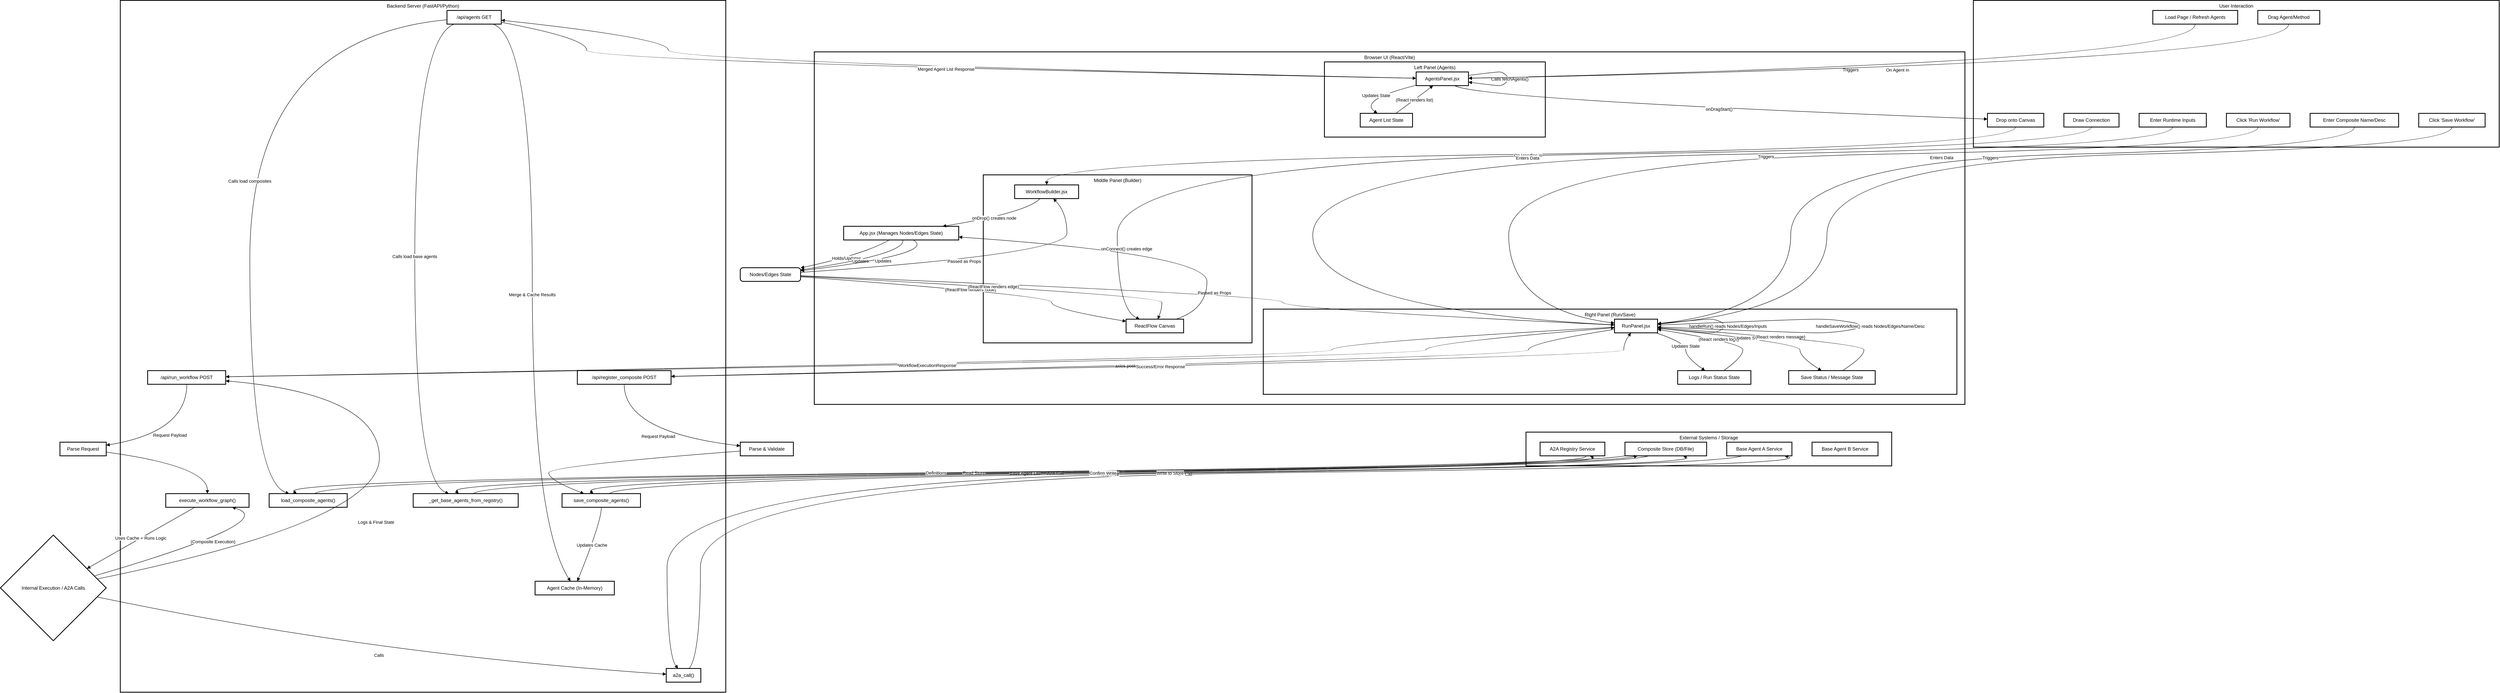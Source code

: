 <mxfile version="21.6.8" type="device">
  <diagram name="Page-1" id="aAp4TJHl25H6ZByTBbYu">
    <mxGraphModel dx="790" dy="390" grid="1" gridSize="10" guides="1" tooltips="1" connect="1" arrows="1" fold="1" page="1" pageScale="1" pageWidth="850" pageHeight="1100" math="0" shadow="0">
      <root>
        <mxCell id="0" />
        <mxCell id="1" parent="0" />
        <mxCell id="1u3SO1KcfUM9xAzt2V76-1" value="External Systems / Storage" style="whiteSpace=wrap;strokeWidth=2;verticalAlign=top;" vertex="1" parent="1">
          <mxGeometry x="3812" y="1224" width="909" height="84" as="geometry" />
        </mxCell>
        <mxCell id="1u3SO1KcfUM9xAzt2V76-2" value="A2A Registry Service" style="whiteSpace=wrap;strokeWidth=2;" vertex="1" parent="1">
          <mxGeometry x="3847" y="1249" width="161" height="34" as="geometry" />
        </mxCell>
        <mxCell id="1u3SO1KcfUM9xAzt2V76-3" value="Composite Store (DB/File)" style="whiteSpace=wrap;strokeWidth=2;" vertex="1" parent="1">
          <mxGeometry x="4058" y="1249" width="203" height="34" as="geometry" />
        </mxCell>
        <mxCell id="1u3SO1KcfUM9xAzt2V76-4" value="Base Agent A Service" style="whiteSpace=wrap;strokeWidth=2;" vertex="1" parent="1">
          <mxGeometry x="4311" y="1249" width="162" height="34" as="geometry" />
        </mxCell>
        <mxCell id="1u3SO1KcfUM9xAzt2V76-5" value="Base Agent B Service" style="whiteSpace=wrap;strokeWidth=2;" vertex="1" parent="1">
          <mxGeometry x="4523" y="1249" width="164" height="34" as="geometry" />
        </mxCell>
        <mxCell id="1u3SO1KcfUM9xAzt2V76-6" value="Backend Server (FastAPI/Python)" style="whiteSpace=wrap;strokeWidth=2;verticalAlign=top;" vertex="1" parent="1">
          <mxGeometry x="318" y="150" width="1505" height="1721" as="geometry" />
        </mxCell>
        <mxCell id="1u3SO1KcfUM9xAzt2V76-7" value="/api/agents GET" style="whiteSpace=wrap;strokeWidth=2;" vertex="1" parent="1">
          <mxGeometry x="1130" y="175" width="135" height="34" as="geometry" />
        </mxCell>
        <mxCell id="1u3SO1KcfUM9xAzt2V76-8" value="/api/run_workflow POST" style="whiteSpace=wrap;strokeWidth=2;" vertex="1" parent="1">
          <mxGeometry x="386" y="1071" width="194" height="34" as="geometry" />
        </mxCell>
        <mxCell id="1u3SO1KcfUM9xAzt2V76-9" value="/api/register_composite POST" style="whiteSpace=wrap;strokeWidth=2;" vertex="1" parent="1">
          <mxGeometry x="1454" y="1071" width="233" height="34" as="geometry" />
        </mxCell>
        <mxCell id="1u3SO1KcfUM9xAzt2V76-10" value="execute_workflow_graph()" style="whiteSpace=wrap;strokeWidth=2;" vertex="1" parent="1">
          <mxGeometry x="431" y="1377" width="207" height="34" as="geometry" />
        </mxCell>
        <mxCell id="1u3SO1KcfUM9xAzt2V76-11" value="load_composite_agents()" style="whiteSpace=wrap;strokeWidth=2;" vertex="1" parent="1">
          <mxGeometry x="688" y="1377" width="194" height="34" as="geometry" />
        </mxCell>
        <mxCell id="1u3SO1KcfUM9xAzt2V76-12" value="save_composite_agents()" style="whiteSpace=wrap;strokeWidth=2;" vertex="1" parent="1">
          <mxGeometry x="1416" y="1377" width="195" height="34" as="geometry" />
        </mxCell>
        <mxCell id="1u3SO1KcfUM9xAzt2V76-13" value="_get_base_agents_from_registry()" style="whiteSpace=wrap;strokeWidth=2;" vertex="1" parent="1">
          <mxGeometry x="1046" y="1377" width="261" height="34" as="geometry" />
        </mxCell>
        <mxCell id="1u3SO1KcfUM9xAzt2V76-14" value="a2a_call()" style="whiteSpace=wrap;strokeWidth=2;" vertex="1" parent="1">
          <mxGeometry x="1675" y="1812" width="86" height="34" as="geometry" />
        </mxCell>
        <mxCell id="1u3SO1KcfUM9xAzt2V76-15" value="Agent Cache (In-Memory)" style="whiteSpace=wrap;strokeWidth=2;" vertex="1" parent="1">
          <mxGeometry x="1349" y="1595" width="197" height="34" as="geometry" />
        </mxCell>
        <mxCell id="1u3SO1KcfUM9xAzt2V76-16" value="Browser UI (React/Vite)" style="whiteSpace=wrap;strokeWidth=2;verticalAlign=top;" vertex="1" parent="1">
          <mxGeometry x="2043" y="278" width="2860" height="877" as="geometry" />
        </mxCell>
        <mxCell id="1u3SO1KcfUM9xAzt2V76-17" value="Left Panel (Agents)" style="whiteSpace=wrap;strokeWidth=2;verticalAlign=top;" vertex="1" parent="1">
          <mxGeometry x="3311" y="303" width="549" height="187" as="geometry" />
        </mxCell>
        <mxCell id="1u3SO1KcfUM9xAzt2V76-18" value="Middle Panel (Builder)" style="whiteSpace=wrap;strokeWidth=2;verticalAlign=top;" vertex="1" parent="1">
          <mxGeometry x="2463" y="584" width="668" height="418" as="geometry" />
        </mxCell>
        <mxCell id="1u3SO1KcfUM9xAzt2V76-19" value="Right Panel (Run/Save)" style="whiteSpace=wrap;strokeWidth=2;verticalAlign=top;" vertex="1" parent="1">
          <mxGeometry x="3159" y="918" width="1724" height="212" as="geometry" />
        </mxCell>
        <mxCell id="1u3SO1KcfUM9xAzt2V76-20" value="App.jsx (Manages Nodes/Edges State)" style="whiteSpace=wrap;strokeWidth=2;" vertex="1" parent="1">
          <mxGeometry x="2116" y="712" width="286" height="34" as="geometry" />
        </mxCell>
        <mxCell id="1u3SO1KcfUM9xAzt2V76-21" value="RunPanel.jsx" style="whiteSpace=wrap;strokeWidth=2;" vertex="1" parent="1">
          <mxGeometry x="4032" y="943" width="107" height="34" as="geometry" />
        </mxCell>
        <mxCell id="1u3SO1KcfUM9xAzt2V76-22" value="Logs / Run Status State" style="whiteSpace=wrap;strokeWidth=2;" vertex="1" parent="1">
          <mxGeometry x="4189" y="1071" width="182" height="34" as="geometry" />
        </mxCell>
        <mxCell id="1u3SO1KcfUM9xAzt2V76-23" value="Save Status / Message State" style="whiteSpace=wrap;strokeWidth=2;" vertex="1" parent="1">
          <mxGeometry x="4465" y="1071" width="215" height="34" as="geometry" />
        </mxCell>
        <mxCell id="1u3SO1KcfUM9xAzt2V76-24" value="WorkflowBuilder.jsx" style="whiteSpace=wrap;strokeWidth=2;" vertex="1" parent="1">
          <mxGeometry x="2541" y="609" width="159" height="34" as="geometry" />
        </mxCell>
        <mxCell id="1u3SO1KcfUM9xAzt2V76-25" value="ReactFlow Canvas" style="whiteSpace=wrap;strokeWidth=2;" vertex="1" parent="1">
          <mxGeometry x="2818" y="943" width="143" height="34" as="geometry" />
        </mxCell>
        <mxCell id="1u3SO1KcfUM9xAzt2V76-26" value="AgentsPanel.jsx" style="whiteSpace=wrap;strokeWidth=2;" vertex="1" parent="1">
          <mxGeometry x="3539" y="328" width="130" height="34" as="geometry" />
        </mxCell>
        <mxCell id="1u3SO1KcfUM9xAzt2V76-27" value="Agent List State" style="whiteSpace=wrap;strokeWidth=2;" vertex="1" parent="1">
          <mxGeometry x="3400" y="431" width="130" height="34" as="geometry" />
        </mxCell>
        <mxCell id="1u3SO1KcfUM9xAzt2V76-28" value="User Interaction" style="whiteSpace=wrap;strokeWidth=2;verticalAlign=top;" vertex="1" parent="1">
          <mxGeometry x="4924" y="150" width="1307" height="365" as="geometry" />
        </mxCell>
        <mxCell id="1u3SO1KcfUM9xAzt2V76-29" value="Load Page / Refresh Agents" style="whiteSpace=wrap;strokeWidth=2;" vertex="1" parent="1">
          <mxGeometry x="5370" y="175" width="211" height="34" as="geometry" />
        </mxCell>
        <mxCell id="1u3SO1KcfUM9xAzt2V76-30" value="Drag Agent/Method" style="whiteSpace=wrap;strokeWidth=2;" vertex="1" parent="1">
          <mxGeometry x="5631" y="175" width="154" height="34" as="geometry" />
        </mxCell>
        <mxCell id="1u3SO1KcfUM9xAzt2V76-31" value="Drop onto Canvas" style="whiteSpace=wrap;strokeWidth=2;" vertex="1" parent="1">
          <mxGeometry x="4959" y="431" width="140" height="34" as="geometry" />
        </mxCell>
        <mxCell id="1u3SO1KcfUM9xAzt2V76-32" value="Draw Connection" style="whiteSpace=wrap;strokeWidth=2;" vertex="1" parent="1">
          <mxGeometry x="5149" y="431" width="137" height="34" as="geometry" />
        </mxCell>
        <mxCell id="1u3SO1KcfUM9xAzt2V76-33" value="Enter Runtime Inputs" style="whiteSpace=wrap;strokeWidth=2;" vertex="1" parent="1">
          <mxGeometry x="5336" y="431" width="167" height="34" as="geometry" />
        </mxCell>
        <mxCell id="1u3SO1KcfUM9xAzt2V76-34" value="Click &#39;Run Workflow&#39;" style="whiteSpace=wrap;strokeWidth=2;" vertex="1" parent="1">
          <mxGeometry x="5553" y="431" width="158" height="34" as="geometry" />
        </mxCell>
        <mxCell id="1u3SO1KcfUM9xAzt2V76-35" value="Enter Composite Name/Desc" style="whiteSpace=wrap;strokeWidth=2;" vertex="1" parent="1">
          <mxGeometry x="5761" y="431" width="220" height="34" as="geometry" />
        </mxCell>
        <mxCell id="1u3SO1KcfUM9xAzt2V76-36" value="Click &#39;Save Workflow&#39;" style="whiteSpace=wrap;strokeWidth=2;" vertex="1" parent="1">
          <mxGeometry x="6031" y="431" width="165" height="34" as="geometry" />
        </mxCell>
        <mxCell id="1u3SO1KcfUM9xAzt2V76-37" value="Nodes/Edges State" style="rounded=1;absoluteArcSize=1;arcSize=14;whiteSpace=wrap;strokeWidth=2;" vertex="1" parent="1">
          <mxGeometry x="1859" y="815" width="150" height="34" as="geometry" />
        </mxCell>
        <mxCell id="1u3SO1KcfUM9xAzt2V76-38" value="Parse Request" style="whiteSpace=wrap;strokeWidth=2;" vertex="1" parent="1">
          <mxGeometry x="168" y="1249" width="115" height="34" as="geometry" />
        </mxCell>
        <mxCell id="1u3SO1KcfUM9xAzt2V76-39" value="Internal Execution / A2A Calls" style="rhombus;strokeWidth=2;whiteSpace=wrap;" vertex="1" parent="1">
          <mxGeometry x="20" y="1480" width="263" height="263" as="geometry" />
        </mxCell>
        <mxCell id="1u3SO1KcfUM9xAzt2V76-40" value="Parse &amp; Validate" style="whiteSpace=wrap;strokeWidth=2;" vertex="1" parent="1">
          <mxGeometry x="1859" y="1249" width="132" height="34" as="geometry" />
        </mxCell>
        <mxCell id="1u3SO1KcfUM9xAzt2V76-41" value="Holds/Updates" style="curved=1;startArrow=none;endArrow=block;exitX=0.396;exitY=1;entryX=0.995;entryY=0.018;rounded=0;" edge="1" parent="1" source="1u3SO1KcfUM9xAzt2V76-20" target="1u3SO1KcfUM9xAzt2V76-37">
          <mxGeometry relative="1" as="geometry">
            <Array as="points">
              <mxPoint x="2169" y="781" />
            </Array>
          </mxGeometry>
        </mxCell>
        <mxCell id="1u3SO1KcfUM9xAzt2V76-42" value="Passed as Props" style="curved=1;startArrow=none;endArrow=block;exitX=0.995;exitY=0.346;entryX=0.605;entryY=1;rounded=0;" edge="1" parent="1" source="1u3SO1KcfUM9xAzt2V76-37" target="1u3SO1KcfUM9xAzt2V76-24">
          <mxGeometry relative="1" as="geometry">
            <Array as="points">
              <mxPoint x="2671" y="781" />
              <mxPoint x="2671" y="678" />
            </Array>
          </mxGeometry>
        </mxCell>
        <mxCell id="1u3SO1KcfUM9xAzt2V76-43" value="Passed as Props" style="curved=1;startArrow=none;endArrow=block;exitX=0.995;exitY=0.589;entryX=-0.005;entryY=0.425;rounded=0;" edge="1" parent="1" source="1u3SO1KcfUM9xAzt2V76-37" target="1u3SO1KcfUM9xAzt2V76-21">
          <mxGeometry relative="1" as="geometry">
            <Array as="points">
              <mxPoint x="3207" y="884" />
              <mxPoint x="3207" y="918" />
            </Array>
          </mxGeometry>
        </mxCell>
        <mxCell id="1u3SO1KcfUM9xAzt2V76-44" value="Triggers" style="curved=1;startArrow=none;endArrow=block;exitX=0.499;exitY=1;entryX=0.997;entryY=0.457;rounded=0;" edge="1" parent="1" source="1u3SO1KcfUM9xAzt2V76-29" target="1u3SO1KcfUM9xAzt2V76-26">
          <mxGeometry relative="1" as="geometry">
            <Array as="points">
              <mxPoint x="5475" y="303" />
            </Array>
          </mxGeometry>
        </mxCell>
        <mxCell id="1u3SO1KcfUM9xAzt2V76-45" value="Calls fetchAgents()" style="curved=1;startArrow=none;endArrow=block;exitX=0.997;exitY=0.257;entryX=0.997;entryY=0.743;rounded=0;" edge="1" parent="1" source="1u3SO1KcfUM9xAzt2V76-26" target="1u3SO1KcfUM9xAzt2V76-26">
          <mxGeometry relative="1" as="geometry">
            <Array as="points">
              <mxPoint x="3737" y="328" />
              <mxPoint x="3754" y="328" />
              <mxPoint x="3772" y="345" />
              <mxPoint x="3754" y="362" />
              <mxPoint x="3737" y="362" />
            </Array>
          </mxGeometry>
        </mxCell>
        <mxCell id="1u3SO1KcfUM9xAzt2V76-46" value="axios.get(&#39;/api/agents&#39;)" style="curved=1;startArrow=none;endArrow=block;exitX=-0.001;exitY=0.458;entryX=0.994;entryY=0.711;rounded=0;" edge="1" parent="1" source="1u3SO1KcfUM9xAzt2V76-26" target="1u3SO1KcfUM9xAzt2V76-7">
          <mxGeometry relative="1" as="geometry">
            <Array as="points">
              <mxPoint x="1680" y="303" />
              <mxPoint x="1680" y="244" />
            </Array>
          </mxGeometry>
        </mxCell>
        <mxCell id="1u3SO1KcfUM9xAzt2V76-47" value="Calls load base agents" style="curved=1;startArrow=none;endArrow=block;exitX=0.136;exitY=1;entryX=0.339;entryY=0;rounded=0;" edge="1" parent="1" source="1u3SO1KcfUM9xAzt2V76-7" target="1u3SO1KcfUM9xAzt2V76-13">
          <mxGeometry relative="1" as="geometry">
            <Array as="points">
              <mxPoint x="1050" y="244" />
              <mxPoint x="1050" y="1343" />
            </Array>
          </mxGeometry>
        </mxCell>
        <mxCell id="1u3SO1KcfUM9xAzt2V76-48" value="A2A Call" style="curved=1;startArrow=none;endArrow=block;exitX=0.572;exitY=0;entryX=0.768;entryY=1;rounded=0;" edge="1" parent="1" source="1u3SO1KcfUM9xAzt2V76-13" target="1u3SO1KcfUM9xAzt2V76-2">
          <mxGeometry relative="1" as="geometry">
            <Array as="points">
              <mxPoint x="1234" y="1343" />
              <mxPoint x="4034" y="1308" />
            </Array>
          </mxGeometry>
        </mxCell>
        <mxCell id="1u3SO1KcfUM9xAzt2V76-49" value="Base Agent List" style="curved=1;startArrow=none;endArrow=block;exitX=0.698;exitY=1;entryX=0.433;entryY=0;rounded=0;" edge="1" parent="1" source="1u3SO1KcfUM9xAzt2V76-2" target="1u3SO1KcfUM9xAzt2V76-13">
          <mxGeometry relative="1" as="geometry">
            <Array as="points">
              <mxPoint x="4006" y="1308" />
              <mxPoint x="1124" y="1343" />
            </Array>
          </mxGeometry>
        </mxCell>
        <mxCell id="1u3SO1KcfUM9xAzt2V76-50" value="Calls load composites" style="curved=1;startArrow=none;endArrow=block;exitX=-0.003;exitY=0.683;entryX=0.255;entryY=0;rounded=0;" edge="1" parent="1" source="1u3SO1KcfUM9xAzt2V76-7" target="1u3SO1KcfUM9xAzt2V76-11">
          <mxGeometry relative="1" as="geometry">
            <Array as="points">
              <mxPoint x="640" y="244" />
              <mxPoint x="640" y="1343" />
            </Array>
          </mxGeometry>
        </mxCell>
        <mxCell id="1u3SO1KcfUM9xAzt2V76-51" value="Read Store" style="curved=1;startArrow=none;endArrow=block;exitX=0.584;exitY=0;entryX=0.154;entryY=1;rounded=0;" edge="1" parent="1" source="1u3SO1KcfUM9xAzt2V76-11" target="1u3SO1KcfUM9xAzt2V76-3">
          <mxGeometry relative="1" as="geometry">
            <Array as="points">
              <mxPoint x="834" y="1343" />
              <mxPoint x="3986" y="1308" />
            </Array>
          </mxGeometry>
        </mxCell>
        <mxCell id="1u3SO1KcfUM9xAzt2V76-52" value="Definitions" style="curved=1;startArrow=none;endArrow=block;exitX=0.002;exitY=1;entryX=0.355;entryY=0;rounded=0;" edge="1" parent="1" source="1u3SO1KcfUM9xAzt2V76-3" target="1u3SO1KcfUM9xAzt2V76-11">
          <mxGeometry relative="1" as="geometry">
            <Array as="points">
              <mxPoint x="3910" y="1308" />
              <mxPoint x="699" y="1343" />
            </Array>
          </mxGeometry>
        </mxCell>
        <mxCell id="1u3SO1KcfUM9xAzt2V76-53" value="Merge &amp; Cache Results" style="curved=1;startArrow=none;endArrow=block;exitX=0.849;exitY=1;entryX=0.445;entryY=-0.013;rounded=0;" edge="1" parent="1" source="1u3SO1KcfUM9xAzt2V76-7" target="1u3SO1KcfUM9xAzt2V76-15">
          <mxGeometry relative="1" as="geometry">
            <Array as="points">
              <mxPoint x="1342" y="244" />
              <mxPoint x="1342" y="1446" />
            </Array>
          </mxGeometry>
        </mxCell>
        <mxCell id="1u3SO1KcfUM9xAzt2V76-54" value="Merged Agent List Response" style="curved=1;startArrow=none;endArrow=block;exitX=0.994;exitY=0.864;entryX=-0.001;entryY=0.462;rounded=0;" edge="1" parent="1" source="1u3SO1KcfUM9xAzt2V76-7" target="1u3SO1KcfUM9xAzt2V76-26">
          <mxGeometry relative="1" as="geometry">
            <Array as="points">
              <mxPoint x="1477" y="244" />
              <mxPoint x="1477" y="303" />
            </Array>
          </mxGeometry>
        </mxCell>
        <mxCell id="1u3SO1KcfUM9xAzt2V76-55" value="Updates State" style="curved=1;startArrow=none;endArrow=block;exitX=-0.001;exitY=0.973;entryX=0.327;entryY=0;rounded=0;" edge="1" parent="1" source="1u3SO1KcfUM9xAzt2V76-26" target="1u3SO1KcfUM9xAzt2V76-27">
          <mxGeometry relative="1" as="geometry">
            <Array as="points">
              <mxPoint x="3396" y="397" />
            </Array>
          </mxGeometry>
        </mxCell>
        <mxCell id="1u3SO1KcfUM9xAzt2V76-56" value="(React renders list)" style="curved=1;startArrow=none;endArrow=block;exitX=0.681;exitY=0;entryX=0.324;entryY=1;rounded=0;" edge="1" parent="1" source="1u3SO1KcfUM9xAzt2V76-27" target="1u3SO1KcfUM9xAzt2V76-26">
          <mxGeometry relative="1" as="geometry">
            <Array as="points">
              <mxPoint x="3535" y="397" />
            </Array>
          </mxGeometry>
        </mxCell>
        <mxCell id="1u3SO1KcfUM9xAzt2V76-57" value="On Agent in" style="curved=1;startArrow=none;endArrow=block;exitX=0.497;exitY=1;entryX=0.997;entryY=0.462;rounded=0;" edge="1" parent="1" source="1u3SO1KcfUM9xAzt2V76-30" target="1u3SO1KcfUM9xAzt2V76-26">
          <mxGeometry relative="1" as="geometry">
            <Array as="points">
              <mxPoint x="5708" y="303" />
            </Array>
          </mxGeometry>
        </mxCell>
        <mxCell id="1u3SO1KcfUM9xAzt2V76-58" value="onDragStart()" style="curved=1;startArrow=none;endArrow=block;exitX=0.736;exitY=1;entryX=-0.003;entryY=0.42;rounded=0;" edge="1" parent="1" source="1u3SO1KcfUM9xAzt2V76-26" target="1u3SO1KcfUM9xAzt2V76-31">
          <mxGeometry relative="1" as="geometry">
            <Array as="points">
              <mxPoint x="3698" y="397" />
            </Array>
          </mxGeometry>
        </mxCell>
        <mxCell id="1u3SO1KcfUM9xAzt2V76-59" value="Onto" style="curved=1;startArrow=none;endArrow=block;exitX=0.498;exitY=1;entryX=0.501;entryY=0;rounded=0;" edge="1" parent="1" source="1u3SO1KcfUM9xAzt2V76-31" target="1u3SO1KcfUM9xAzt2V76-24">
          <mxGeometry relative="1" as="geometry">
            <Array as="points">
              <mxPoint x="5029" y="515" />
              <mxPoint x="2621" y="550" />
            </Array>
          </mxGeometry>
        </mxCell>
        <mxCell id="1u3SO1KcfUM9xAzt2V76-60" value="onDrop() creates node" style="curved=1;startArrow=none;endArrow=block;exitX=0.397;exitY=1;entryX=0.86;entryY=0;rounded=0;" edge="1" parent="1" source="1u3SO1KcfUM9xAzt2V76-24" target="1u3SO1KcfUM9xAzt2V76-20">
          <mxGeometry relative="1" as="geometry">
            <Array as="points">
              <mxPoint x="2571" y="678" />
            </Array>
          </mxGeometry>
        </mxCell>
        <mxCell id="1u3SO1KcfUM9xAzt2V76-61" value="Updates" style="curved=1;startArrow=none;endArrow=block;exitX=0.514;exitY=1;entryX=0.995;entryY=0.164;rounded=0;" edge="1" parent="1" source="1u3SO1KcfUM9xAzt2V76-20" target="1u3SO1KcfUM9xAzt2V76-37">
          <mxGeometry relative="1" as="geometry">
            <Array as="points">
              <mxPoint x="2271" y="781" />
            </Array>
          </mxGeometry>
        </mxCell>
        <mxCell id="1u3SO1KcfUM9xAzt2V76-62" value="(ReactFlow renders node)" style="curved=1;startArrow=none;endArrow=block;exitX=0.995;exitY=0.662;entryX=-0.001;entryY=0.155;rounded=0;" edge="1" parent="1" source="1u3SO1KcfUM9xAzt2V76-37" target="1u3SO1KcfUM9xAzt2V76-25">
          <mxGeometry relative="1" as="geometry">
            <Array as="points">
              <mxPoint x="2633" y="884" />
              <mxPoint x="2633" y="918" />
            </Array>
          </mxGeometry>
        </mxCell>
        <mxCell id="1u3SO1KcfUM9xAzt2V76-63" value="On Handles in" style="curved=1;startArrow=none;endArrow=block;exitX=0.499;exitY=1;entryX=0.235;entryY=0;rounded=0;" edge="1" parent="1" source="1u3SO1KcfUM9xAzt2V76-32" target="1u3SO1KcfUM9xAzt2V76-25">
          <mxGeometry relative="1" as="geometry">
            <Array as="points">
              <mxPoint x="5217" y="515" />
              <mxPoint x="2796" y="550" />
              <mxPoint x="2796" y="918" />
            </Array>
          </mxGeometry>
        </mxCell>
        <mxCell id="1u3SO1KcfUM9xAzt2V76-64" value="onConnect() creates edge" style="curved=1;startArrow=none;endArrow=block;exitX=0.867;exitY=0;entryX=1.0;entryY=0.784;rounded=0;" edge="1" parent="1" source="1u3SO1KcfUM9xAzt2V76-25" target="1u3SO1KcfUM9xAzt2V76-20">
          <mxGeometry relative="1" as="geometry">
            <Array as="points">
              <mxPoint x="3019" y="918" />
              <mxPoint x="3019" y="781" />
            </Array>
          </mxGeometry>
        </mxCell>
        <mxCell id="1u3SO1KcfUM9xAzt2V76-65" value="Updates" style="curved=1;startArrow=none;endArrow=block;exitX=0.605;exitY=1;entryX=0.995;entryY=0.228;rounded=0;" edge="1" parent="1" source="1u3SO1KcfUM9xAzt2V76-20" target="1u3SO1KcfUM9xAzt2V76-37">
          <mxGeometry relative="1" as="geometry">
            <Array as="points">
              <mxPoint x="2350" y="781" />
            </Array>
          </mxGeometry>
        </mxCell>
        <mxCell id="1u3SO1KcfUM9xAzt2V76-66" value="(ReactFlow renders edge)" style="curved=1;startArrow=none;endArrow=block;exitX=0.995;exitY=0.616;entryX=0.551;entryY=0;rounded=0;" edge="1" parent="1" source="1u3SO1KcfUM9xAzt2V76-37" target="1u3SO1KcfUM9xAzt2V76-25">
          <mxGeometry relative="1" as="geometry">
            <Array as="points">
              <mxPoint x="2907" y="884" />
              <mxPoint x="2907" y="918" />
            </Array>
          </mxGeometry>
        </mxCell>
        <mxCell id="1u3SO1KcfUM9xAzt2V76-67" value="Enters Data" style="curved=1;startArrow=none;endArrow=block;exitX=0.498;exitY=1;entryX=-0.005;entryY=0.417;rounded=0;" edge="1" parent="1" source="1u3SO1KcfUM9xAzt2V76-33" target="1u3SO1KcfUM9xAzt2V76-21">
          <mxGeometry relative="1" as="geometry">
            <Array as="points">
              <mxPoint x="5419" y="515" />
              <mxPoint x="3282" y="550" />
              <mxPoint x="3282" y="918" />
            </Array>
          </mxGeometry>
        </mxCell>
        <mxCell id="1u3SO1KcfUM9xAzt2V76-68" value="Triggers" style="curved=1;startArrow=none;endArrow=block;exitX=0.498;exitY=1;entryX=-0.005;entryY=0.29;rounded=0;" edge="1" parent="1" source="1u3SO1KcfUM9xAzt2V76-34" target="1u3SO1KcfUM9xAzt2V76-21">
          <mxGeometry relative="1" as="geometry">
            <Array as="points">
              <mxPoint x="5632" y="515" />
              <mxPoint x="3769" y="550" />
              <mxPoint x="3769" y="918" />
            </Array>
          </mxGeometry>
        </mxCell>
        <mxCell id="1u3SO1KcfUM9xAzt2V76-69" value="handleRun() reads Nodes/Edges/Inputs" style="curved=1;startArrow=none;endArrow=block;exitX=0.998;exitY=0.342;entryX=0.998;entryY=0.658;rounded=0;" edge="1" parent="1" source="1u3SO1KcfUM9xAzt2V76-21" target="1u3SO1KcfUM9xAzt2V76-21">
          <mxGeometry relative="1" as="geometry">
            <Array as="points">
              <mxPoint x="4255" y="943" />
              <mxPoint x="4284" y="943" />
              <mxPoint x="4314" y="960" />
              <mxPoint x="4284" y="977" />
              <mxPoint x="4255" y="977" />
            </Array>
          </mxGeometry>
        </mxCell>
        <mxCell id="1u3SO1KcfUM9xAzt2V76-70" value="axios.post(&#39;/api/run_workflow&#39;)" style="curved=1;startArrow=none;endArrow=block;exitX=-0.005;exitY=0.588;entryX=1.002;entryY=0.448;rounded=0;" edge="1" parent="1" source="1u3SO1KcfUM9xAzt2V76-21" target="1u3SO1KcfUM9xAzt2V76-8">
          <mxGeometry relative="1" as="geometry">
            <Array as="points">
              <mxPoint x="3329" y="1002" />
              <mxPoint x="3329" y="1037" />
            </Array>
          </mxGeometry>
        </mxCell>
        <mxCell id="1u3SO1KcfUM9xAzt2V76-71" value="Request Payload" style="curved=1;startArrow=none;endArrow=block;exitX=0.502;exitY=1;entryX=1.001;entryY=0.224;rounded=0;" edge="1" parent="1" source="1u3SO1KcfUM9xAzt2V76-8" target="1u3SO1KcfUM9xAzt2V76-38">
          <mxGeometry relative="1" as="geometry">
            <Array as="points">
              <mxPoint x="483" y="1224" />
            </Array>
          </mxGeometry>
        </mxCell>
        <mxCell id="1u3SO1KcfUM9xAzt2V76-72" value="" style="curved=1;startArrow=none;endArrow=block;exitX=1.001;exitY=0.73;entryX=0.5;entryY=0;rounded=0;" edge="1" parent="1" source="1u3SO1KcfUM9xAzt2V76-38" target="1u3SO1KcfUM9xAzt2V76-10">
          <mxGeometry relative="1" as="geometry">
            <Array as="points">
              <mxPoint x="535" y="1308" />
            </Array>
          </mxGeometry>
        </mxCell>
        <mxCell id="1u3SO1KcfUM9xAzt2V76-73" value="Uses Cache + Runs Logic" style="curved=1;startArrow=none;endArrow=block;exitX=0.35;exitY=1;entryX=1.001;entryY=0.213;rounded=0;" edge="1" parent="1" source="1u3SO1KcfUM9xAzt2V76-10" target="1u3SO1KcfUM9xAzt2V76-39">
          <mxGeometry relative="1" as="geometry">
            <Array as="points">
              <mxPoint x="441" y="1446" />
            </Array>
          </mxGeometry>
        </mxCell>
        <mxCell id="1u3SO1KcfUM9xAzt2V76-74" value="Calls" style="curved=1;startArrow=none;endArrow=block;exitX=1.001;exitY=0.604;entryX=0.0;entryY=0.419;rounded=0;" edge="1" parent="1" source="1u3SO1KcfUM9xAzt2V76-39" target="1u3SO1KcfUM9xAzt2V76-14">
          <mxGeometry relative="1" as="geometry">
            <Array as="points">
              <mxPoint x="951" y="1778" />
            </Array>
          </mxGeometry>
        </mxCell>
        <mxCell id="1u3SO1KcfUM9xAzt2V76-75" value="A2A Call" style="curved=1;startArrow=none;endArrow=block;exitX=0.66;exitY=0.004;entryX=0.887;entryY=1;rounded=0;" edge="1" parent="1" source="1u3SO1KcfUM9xAzt2V76-14" target="1u3SO1KcfUM9xAzt2V76-4">
          <mxGeometry relative="1" as="geometry">
            <Array as="points">
              <mxPoint x="1760" y="1778" />
              <mxPoint x="1760" y="1343" />
              <mxPoint x="4547" y="1308" />
            </Array>
          </mxGeometry>
        </mxCell>
        <mxCell id="1u3SO1KcfUM9xAzt2V76-76" value="Response" style="curved=1;startArrow=none;endArrow=block;exitX=0.235;exitY=1;entryX=0.343;entryY=0.004;rounded=0;" edge="1" parent="1" source="1u3SO1KcfUM9xAzt2V76-4" target="1u3SO1KcfUM9xAzt2V76-14">
          <mxGeometry relative="1" as="geometry">
            <Array as="points">
              <mxPoint x="4286" y="1308" />
              <mxPoint x="1677" y="1343" />
              <mxPoint x="1677" y="1778" />
            </Array>
          </mxGeometry>
        </mxCell>
        <mxCell id="1u3SO1KcfUM9xAzt2V76-77" value="(Composite Execution)" style="curved=1;startArrow=none;endArrow=block;exitX=1.001;exitY=0.354;entryX=0.796;entryY=1;rounded=0;" edge="1" parent="1" source="1u3SO1KcfUM9xAzt2V76-39" target="1u3SO1KcfUM9xAzt2V76-10">
          <mxGeometry relative="1" as="geometry">
            <Array as="points">
              <mxPoint x="720" y="1446" />
            </Array>
          </mxGeometry>
        </mxCell>
        <mxCell id="1u3SO1KcfUM9xAzt2V76-78" value="Logs &amp; Final State" style="curved=1;startArrow=none;endArrow=block;exitX=1.001;exitY=0.398;entryX=1.002;entryY=0.75;rounded=0;" edge="1" parent="1" source="1u3SO1KcfUM9xAzt2V76-39" target="1u3SO1KcfUM9xAzt2V76-8">
          <mxGeometry relative="1" as="geometry">
            <Array as="points">
              <mxPoint x="962" y="1446" />
              <mxPoint x="962" y="1130" />
            </Array>
          </mxGeometry>
        </mxCell>
        <mxCell id="1u3SO1KcfUM9xAzt2V76-79" value="WorkflowExecutionResponse" style="curved=1;startArrow=none;endArrow=block;exitX=1.002;exitY=0.452;entryX=-0.005;entryY=0.627;rounded=0;" edge="1" parent="1" source="1u3SO1KcfUM9xAzt2V76-8" target="1u3SO1KcfUM9xAzt2V76-21">
          <mxGeometry relative="1" as="geometry">
            <Array as="points">
              <mxPoint x="3563" y="1037" />
              <mxPoint x="3563" y="1002" />
            </Array>
          </mxGeometry>
        </mxCell>
        <mxCell id="1u3SO1KcfUM9xAzt2V76-80" value="Updates State" style="curved=1;startArrow=none;endArrow=block;exitX=0.966;exitY=1;entryX=0.373;entryY=0;rounded=0;" edge="1" parent="1" source="1u3SO1KcfUM9xAzt2V76-21" target="1u3SO1KcfUM9xAzt2V76-22">
          <mxGeometry relative="1" as="geometry">
            <Array as="points">
              <mxPoint x="4209" y="1002" />
              <mxPoint x="4209" y="1037" />
            </Array>
          </mxGeometry>
        </mxCell>
        <mxCell id="1u3SO1KcfUM9xAzt2V76-81" value="(React renders logs)" style="curved=1;startArrow=none;endArrow=block;exitX=0.63;exitY=0;entryX=0.998;entryY=0.749;rounded=0;" edge="1" parent="1" source="1u3SO1KcfUM9xAzt2V76-22" target="1u3SO1KcfUM9xAzt2V76-21">
          <mxGeometry relative="1" as="geometry">
            <Array as="points">
              <mxPoint x="4351" y="1037" />
              <mxPoint x="4351" y="1002" />
            </Array>
          </mxGeometry>
        </mxCell>
        <mxCell id="1u3SO1KcfUM9xAzt2V76-82" value="Enters Data" style="curved=1;startArrow=none;endArrow=block;exitX=0.5;exitY=1;entryX=0.998;entryY=0.328;rounded=0;" edge="1" parent="1" source="1u3SO1KcfUM9xAzt2V76-35" target="1u3SO1KcfUM9xAzt2V76-21">
          <mxGeometry relative="1" as="geometry">
            <Array as="points">
              <mxPoint x="5871" y="515" />
              <mxPoint x="4470" y="550" />
              <mxPoint x="4470" y="918" />
            </Array>
          </mxGeometry>
        </mxCell>
        <mxCell id="1u3SO1KcfUM9xAzt2V76-83" value="Triggers" style="curved=1;startArrow=none;endArrow=block;exitX=0.5;exitY=1;entryX=0.998;entryY=0.361;rounded=0;" edge="1" parent="1" source="1u3SO1KcfUM9xAzt2V76-36" target="1u3SO1KcfUM9xAzt2V76-21">
          <mxGeometry relative="1" as="geometry">
            <Array as="points">
              <mxPoint x="6113" y="515" />
              <mxPoint x="4560" y="550" />
              <mxPoint x="4560" y="918" />
            </Array>
          </mxGeometry>
        </mxCell>
        <mxCell id="1u3SO1KcfUM9xAzt2V76-84" value="handleSaveWorkflow() reads Nodes/Edges/Name/Desc" style="curved=1;startArrow=none;endArrow=block;exitX=0.998;exitY=0.434;entryX=0.998;entryY=0.566;rounded=0;" edge="1" parent="1" source="1u3SO1KcfUM9xAzt2V76-21" target="1u3SO1KcfUM9xAzt2V76-21">
          <mxGeometry relative="1" as="geometry">
            <Array as="points">
              <mxPoint x="4492" y="943" />
              <mxPoint x="4580" y="943" />
              <mxPoint x="4668" y="960" />
              <mxPoint x="4580" y="977" />
              <mxPoint x="4492" y="977" />
            </Array>
          </mxGeometry>
        </mxCell>
        <mxCell id="1u3SO1KcfUM9xAzt2V76-85" value="axios.post(&#39;/api/register_composite&#39;)" style="curved=1;startArrow=none;endArrow=block;exitX=-0.005;exitY=0.748;entryX=1.0;entryY=0.421;rounded=0;" edge="1" parent="1" source="1u3SO1KcfUM9xAzt2V76-21" target="1u3SO1KcfUM9xAzt2V76-9">
          <mxGeometry relative="1" as="geometry">
            <Array as="points">
              <mxPoint x="3818" y="1002" />
              <mxPoint x="3818" y="1037" />
            </Array>
          </mxGeometry>
        </mxCell>
        <mxCell id="1u3SO1KcfUM9xAzt2V76-86" value="Request Payload" style="curved=1;startArrow=none;endArrow=block;exitX=0.5;exitY=1;entryX=-0.003;entryY=0.269;rounded=0;" edge="1" parent="1" source="1u3SO1KcfUM9xAzt2V76-9" target="1u3SO1KcfUM9xAzt2V76-40">
          <mxGeometry relative="1" as="geometry">
            <Array as="points">
              <mxPoint x="1570" y="1224" />
            </Array>
          </mxGeometry>
        </mxCell>
        <mxCell id="1u3SO1KcfUM9xAzt2V76-87" value="" style="curved=1;startArrow=none;endArrow=block;exitX=-0.003;exitY=0.651;entryX=0.279;entryY=0;rounded=0;" edge="1" parent="1" source="1u3SO1KcfUM9xAzt2V76-40" target="1u3SO1KcfUM9xAzt2V76-12">
          <mxGeometry relative="1" as="geometry">
            <Array as="points">
              <mxPoint x="1383" y="1308" />
              <mxPoint x="1383" y="1343" />
            </Array>
          </mxGeometry>
        </mxCell>
        <mxCell id="1u3SO1KcfUM9xAzt2V76-88" value="Write to Store" style="curved=1;startArrow=none;endArrow=block;exitX=0.604;exitY=0;entryX=0.712;entryY=1;rounded=0;" edge="1" parent="1" source="1u3SO1KcfUM9xAzt2V76-12" target="1u3SO1KcfUM9xAzt2V76-3">
          <mxGeometry relative="1" as="geometry">
            <Array as="points">
              <mxPoint x="1574" y="1343" />
              <mxPoint x="4266" y="1308" />
            </Array>
          </mxGeometry>
        </mxCell>
        <mxCell id="1u3SO1KcfUM9xAzt2V76-89" value="Confirm Write" style="curved=1;startArrow=none;endArrow=block;exitX=0.289;exitY=1;entryX=0.399;entryY=0;rounded=0;" edge="1" parent="1" source="1u3SO1KcfUM9xAzt2V76-3" target="1u3SO1KcfUM9xAzt2V76-12">
          <mxGeometry relative="1" as="geometry">
            <Array as="points">
              <mxPoint x="4054" y="1308" />
              <mxPoint x="1453" y="1343" />
            </Array>
          </mxGeometry>
        </mxCell>
        <mxCell id="1u3SO1KcfUM9xAzt2V76-90" value="Updates Cache" style="curved=1;startArrow=none;endArrow=block;exitX=0.501;exitY=1;entryX=0.534;entryY=-0.013;rounded=0;" edge="1" parent="1" source="1u3SO1KcfUM9xAzt2V76-12" target="1u3SO1KcfUM9xAzt2V76-15">
          <mxGeometry relative="1" as="geometry">
            <Array as="points">
              <mxPoint x="1514" y="1446" />
            </Array>
          </mxGeometry>
        </mxCell>
        <mxCell id="1u3SO1KcfUM9xAzt2V76-91" value="Success/Error Response" style="curved=1;startArrow=none;endArrow=block;exitX=1.0;exitY=0.429;entryX=0.381;entryY=1;rounded=0;" edge="1" parent="1" source="1u3SO1KcfUM9xAzt2V76-9" target="1u3SO1KcfUM9xAzt2V76-21">
          <mxGeometry relative="1" as="geometry">
            <Array as="points">
              <mxPoint x="4055" y="1037" />
              <mxPoint x="4055" y="1002" />
            </Array>
          </mxGeometry>
        </mxCell>
        <mxCell id="1u3SO1KcfUM9xAzt2V76-92" value="Updates State" style="curved=1;startArrow=none;endArrow=block;exitX=0.998;exitY=0.662;entryX=0.379;entryY=0;rounded=0;" edge="1" parent="1" source="1u3SO1KcfUM9xAzt2V76-21" target="1u3SO1KcfUM9xAzt2V76-23">
          <mxGeometry relative="1" as="geometry">
            <Array as="points">
              <mxPoint x="4493" y="1002" />
              <mxPoint x="4493" y="1037" />
            </Array>
          </mxGeometry>
        </mxCell>
        <mxCell id="1u3SO1KcfUM9xAzt2V76-93" value="(React renders message)" style="curved=1;startArrow=none;endArrow=block;exitX=0.622;exitY=0;entryX=0.998;entryY=0.617;rounded=0;" edge="1" parent="1" source="1u3SO1KcfUM9xAzt2V76-23" target="1u3SO1KcfUM9xAzt2V76-21">
          <mxGeometry relative="1" as="geometry">
            <Array as="points">
              <mxPoint x="4652" y="1037" />
              <mxPoint x="4652" y="1002" />
            </Array>
          </mxGeometry>
        </mxCell>
      </root>
    </mxGraphModel>
  </diagram>
</mxfile>
